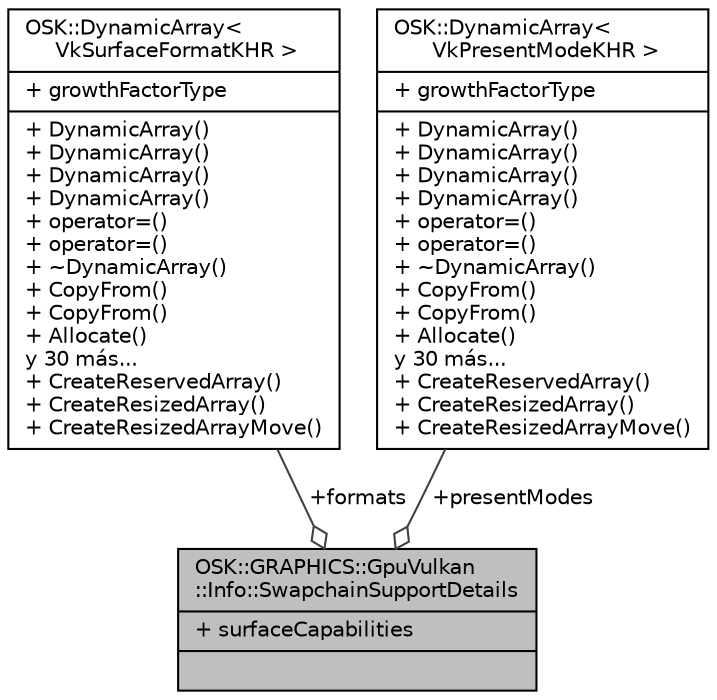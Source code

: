 digraph "OSK::GRAPHICS::GpuVulkan::Info::SwapchainSupportDetails"
{
 // INTERACTIVE_SVG=YES
 // LATEX_PDF_SIZE
  edge [fontname="Helvetica",fontsize="10",labelfontname="Helvetica",labelfontsize="10"];
  node [fontname="Helvetica",fontsize="10",shape=record];
  Node1 [label="{OSK::GRAPHICS::GpuVulkan\l::Info::SwapchainSupportDetails\n|+ surfaceCapabilities\l|}",height=0.2,width=0.4,color="black", fillcolor="grey75", style="filled", fontcolor="black",tooltip="Detalles sobre el soporte de swapchain de una GPU."];
  Node2 -> Node1 [color="grey25",fontsize="10",style="solid",label=" +formats" ,arrowhead="odiamond",fontname="Helvetica"];
  Node2 [label="{OSK::DynamicArray\<\l VkSurfaceFormatKHR \>\n|+ growthFactorType\l|+ DynamicArray()\l+ DynamicArray()\l+ DynamicArray()\l+ DynamicArray()\l+ operator=()\l+ operator=()\l+ ~DynamicArray()\l+ CopyFrom()\l+ CopyFrom()\l+ Allocate()\ly 30 más...\l+ CreateReservedArray()\l+ CreateResizedArray()\l+ CreateResizedArrayMove()\l}",height=0.2,width=0.4,color="black", fillcolor="white", style="filled",URL="$class_o_s_k_1_1_dynamic_array.html",tooltip=" "];
  Node3 -> Node1 [color="grey25",fontsize="10",style="solid",label=" +presentModes" ,arrowhead="odiamond",fontname="Helvetica"];
  Node3 [label="{OSK::DynamicArray\<\l VkPresentModeKHR \>\n|+ growthFactorType\l|+ DynamicArray()\l+ DynamicArray()\l+ DynamicArray()\l+ DynamicArray()\l+ operator=()\l+ operator=()\l+ ~DynamicArray()\l+ CopyFrom()\l+ CopyFrom()\l+ Allocate()\ly 30 más...\l+ CreateReservedArray()\l+ CreateResizedArray()\l+ CreateResizedArrayMove()\l}",height=0.2,width=0.4,color="black", fillcolor="white", style="filled",URL="$class_o_s_k_1_1_dynamic_array.html",tooltip=" "];
}
